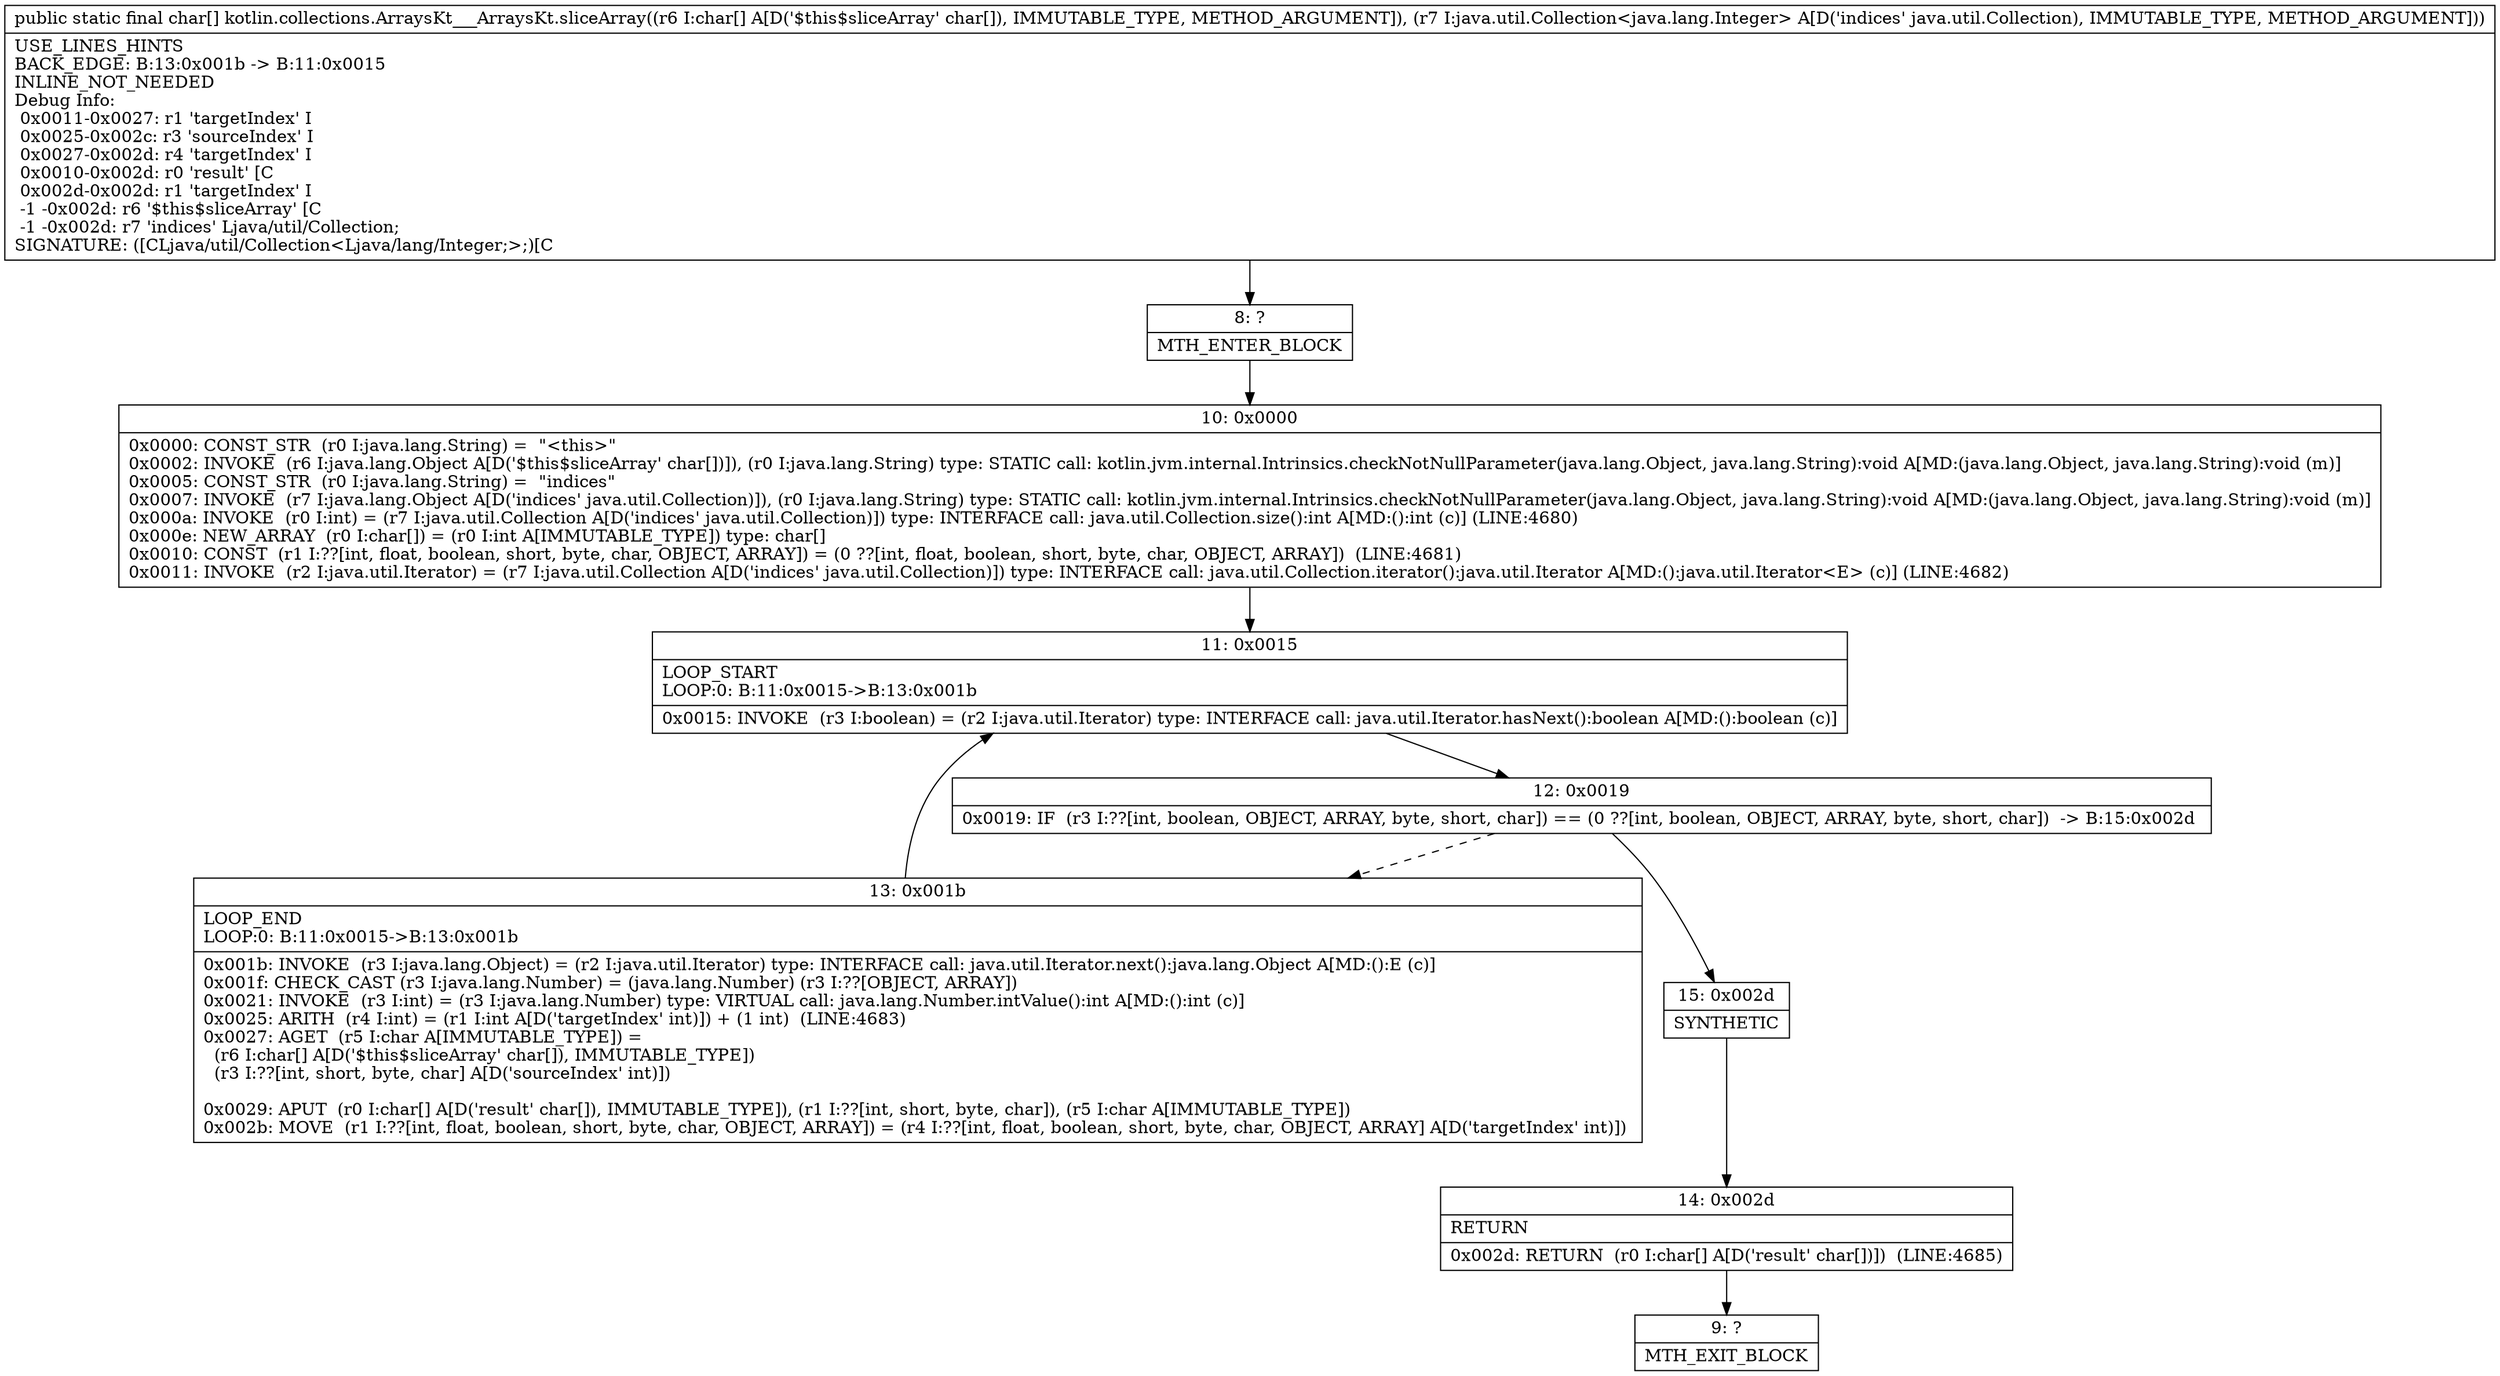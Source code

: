 digraph "CFG forkotlin.collections.ArraysKt___ArraysKt.sliceArray([CLjava\/util\/Collection;)[C" {
Node_8 [shape=record,label="{8\:\ ?|MTH_ENTER_BLOCK\l}"];
Node_10 [shape=record,label="{10\:\ 0x0000|0x0000: CONST_STR  (r0 I:java.lang.String) =  \"\<this\>\" \l0x0002: INVOKE  (r6 I:java.lang.Object A[D('$this$sliceArray' char[])]), (r0 I:java.lang.String) type: STATIC call: kotlin.jvm.internal.Intrinsics.checkNotNullParameter(java.lang.Object, java.lang.String):void A[MD:(java.lang.Object, java.lang.String):void (m)]\l0x0005: CONST_STR  (r0 I:java.lang.String) =  \"indices\" \l0x0007: INVOKE  (r7 I:java.lang.Object A[D('indices' java.util.Collection)]), (r0 I:java.lang.String) type: STATIC call: kotlin.jvm.internal.Intrinsics.checkNotNullParameter(java.lang.Object, java.lang.String):void A[MD:(java.lang.Object, java.lang.String):void (m)]\l0x000a: INVOKE  (r0 I:int) = (r7 I:java.util.Collection A[D('indices' java.util.Collection)]) type: INTERFACE call: java.util.Collection.size():int A[MD:():int (c)] (LINE:4680)\l0x000e: NEW_ARRAY  (r0 I:char[]) = (r0 I:int A[IMMUTABLE_TYPE]) type: char[] \l0x0010: CONST  (r1 I:??[int, float, boolean, short, byte, char, OBJECT, ARRAY]) = (0 ??[int, float, boolean, short, byte, char, OBJECT, ARRAY])  (LINE:4681)\l0x0011: INVOKE  (r2 I:java.util.Iterator) = (r7 I:java.util.Collection A[D('indices' java.util.Collection)]) type: INTERFACE call: java.util.Collection.iterator():java.util.Iterator A[MD:():java.util.Iterator\<E\> (c)] (LINE:4682)\l}"];
Node_11 [shape=record,label="{11\:\ 0x0015|LOOP_START\lLOOP:0: B:11:0x0015\-\>B:13:0x001b\l|0x0015: INVOKE  (r3 I:boolean) = (r2 I:java.util.Iterator) type: INTERFACE call: java.util.Iterator.hasNext():boolean A[MD:():boolean (c)]\l}"];
Node_12 [shape=record,label="{12\:\ 0x0019|0x0019: IF  (r3 I:??[int, boolean, OBJECT, ARRAY, byte, short, char]) == (0 ??[int, boolean, OBJECT, ARRAY, byte, short, char])  \-\> B:15:0x002d \l}"];
Node_13 [shape=record,label="{13\:\ 0x001b|LOOP_END\lLOOP:0: B:11:0x0015\-\>B:13:0x001b\l|0x001b: INVOKE  (r3 I:java.lang.Object) = (r2 I:java.util.Iterator) type: INTERFACE call: java.util.Iterator.next():java.lang.Object A[MD:():E (c)]\l0x001f: CHECK_CAST (r3 I:java.lang.Number) = (java.lang.Number) (r3 I:??[OBJECT, ARRAY]) \l0x0021: INVOKE  (r3 I:int) = (r3 I:java.lang.Number) type: VIRTUAL call: java.lang.Number.intValue():int A[MD:():int (c)]\l0x0025: ARITH  (r4 I:int) = (r1 I:int A[D('targetIndex' int)]) + (1 int)  (LINE:4683)\l0x0027: AGET  (r5 I:char A[IMMUTABLE_TYPE]) = \l  (r6 I:char[] A[D('$this$sliceArray' char[]), IMMUTABLE_TYPE])\l  (r3 I:??[int, short, byte, char] A[D('sourceIndex' int)])\l \l0x0029: APUT  (r0 I:char[] A[D('result' char[]), IMMUTABLE_TYPE]), (r1 I:??[int, short, byte, char]), (r5 I:char A[IMMUTABLE_TYPE]) \l0x002b: MOVE  (r1 I:??[int, float, boolean, short, byte, char, OBJECT, ARRAY]) = (r4 I:??[int, float, boolean, short, byte, char, OBJECT, ARRAY] A[D('targetIndex' int)]) \l}"];
Node_15 [shape=record,label="{15\:\ 0x002d|SYNTHETIC\l}"];
Node_14 [shape=record,label="{14\:\ 0x002d|RETURN\l|0x002d: RETURN  (r0 I:char[] A[D('result' char[])])  (LINE:4685)\l}"];
Node_9 [shape=record,label="{9\:\ ?|MTH_EXIT_BLOCK\l}"];
MethodNode[shape=record,label="{public static final char[] kotlin.collections.ArraysKt___ArraysKt.sliceArray((r6 I:char[] A[D('$this$sliceArray' char[]), IMMUTABLE_TYPE, METHOD_ARGUMENT]), (r7 I:java.util.Collection\<java.lang.Integer\> A[D('indices' java.util.Collection), IMMUTABLE_TYPE, METHOD_ARGUMENT]))  | USE_LINES_HINTS\lBACK_EDGE: B:13:0x001b \-\> B:11:0x0015\lINLINE_NOT_NEEDED\lDebug Info:\l  0x0011\-0x0027: r1 'targetIndex' I\l  0x0025\-0x002c: r3 'sourceIndex' I\l  0x0027\-0x002d: r4 'targetIndex' I\l  0x0010\-0x002d: r0 'result' [C\l  0x002d\-0x002d: r1 'targetIndex' I\l  \-1 \-0x002d: r6 '$this$sliceArray' [C\l  \-1 \-0x002d: r7 'indices' Ljava\/util\/Collection;\lSIGNATURE: ([CLjava\/util\/Collection\<Ljava\/lang\/Integer;\>;)[C\l}"];
MethodNode -> Node_8;Node_8 -> Node_10;
Node_10 -> Node_11;
Node_11 -> Node_12;
Node_12 -> Node_13[style=dashed];
Node_12 -> Node_15;
Node_13 -> Node_11;
Node_15 -> Node_14;
Node_14 -> Node_9;
}

